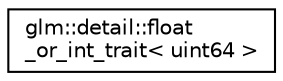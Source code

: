 digraph "Graphical Class Hierarchy"
{
  edge [fontname="Helvetica",fontsize="10",labelfontname="Helvetica",labelfontsize="10"];
  node [fontname="Helvetica",fontsize="10",shape=record];
  rankdir="LR";
  Node1 [label="glm::detail::float\l_or_int_trait\< uint64 \>",height=0.2,width=0.4,color="black", fillcolor="white", style="filled",URL="$structglm_1_1detail_1_1float__or__int__trait_3_01uint64_01_4.html"];
}
